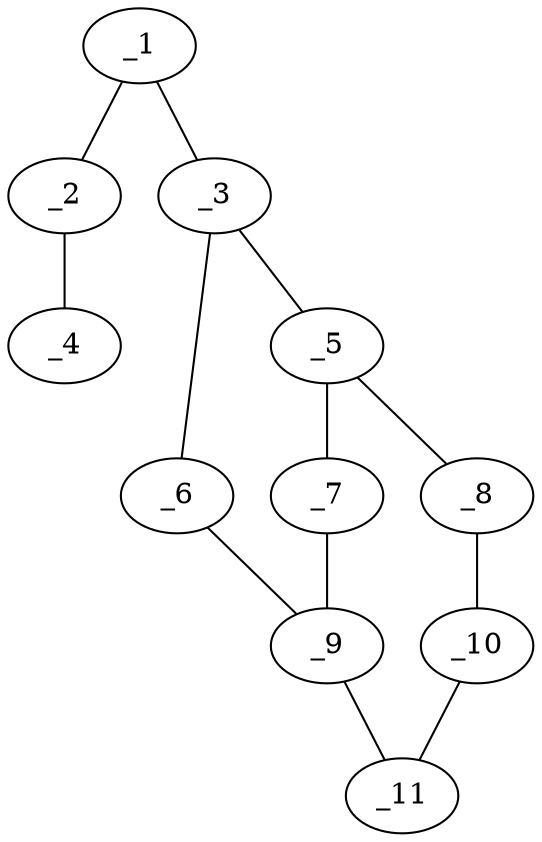 graph molid102851 {
	_1	 [charge=0,
		chem=1,
		symbol="C  ",
		x="6.7807",
		y="-1.3537"];
	_2	 [charge=0,
		chem=1,
		symbol="C  ",
		x="7.7807",
		y="-1.3537"];
	_1 -- _2	 [valence=1];
	_3	 [charge=0,
		chem=4,
		symbol="N  ",
		x="6.2807",
		y="-0.4877"];
	_1 -- _3	 [valence=1];
	_4	 [charge=0,
		chem=2,
		symbol="O  ",
		x="8.2807",
		y="-2.2197"];
	_2 -- _4	 [valence=1];
	_5	 [charge=0,
		chem=1,
		symbol="C  ",
		x="4.4487",
		y="0.2712"];
	_3 -- _5	 [valence=1];
	_6	 [charge=0,
		chem=1,
		symbol="C  ",
		x="6.5395",
		y="0.4783"];
	_3 -- _6	 [valence=1];
	_7	 [charge=0,
		chem=2,
		symbol="O  ",
		x="3.9709",
		y="2.2197"];
	_5 -- _7	 [valence=1];
	_8	 [charge=0,
		chem=1,
		symbol="C  ",
		x="2.9135",
		y="-0.972"];
	_5 -- _8	 [valence=1];
	_9	 [charge=0,
		chem=1,
		symbol="C  ",
		x="4.7075",
		y="1.2371"];
	_6 -- _9	 [valence=1];
	_7 -- _9	 [valence=1];
	_10	 [charge=0,
		chem=1,
		symbol="C  ",
		x=2,
		y="-0.5652"];
	_8 -- _10	 [valence=1];
	_11	 [charge=0,
		chem=1,
		symbol="C  ",
		x="2.1045",
		y="0.4293"];
	_9 -- _11	 [valence=1];
	_10 -- _11	 [valence=1];
}
